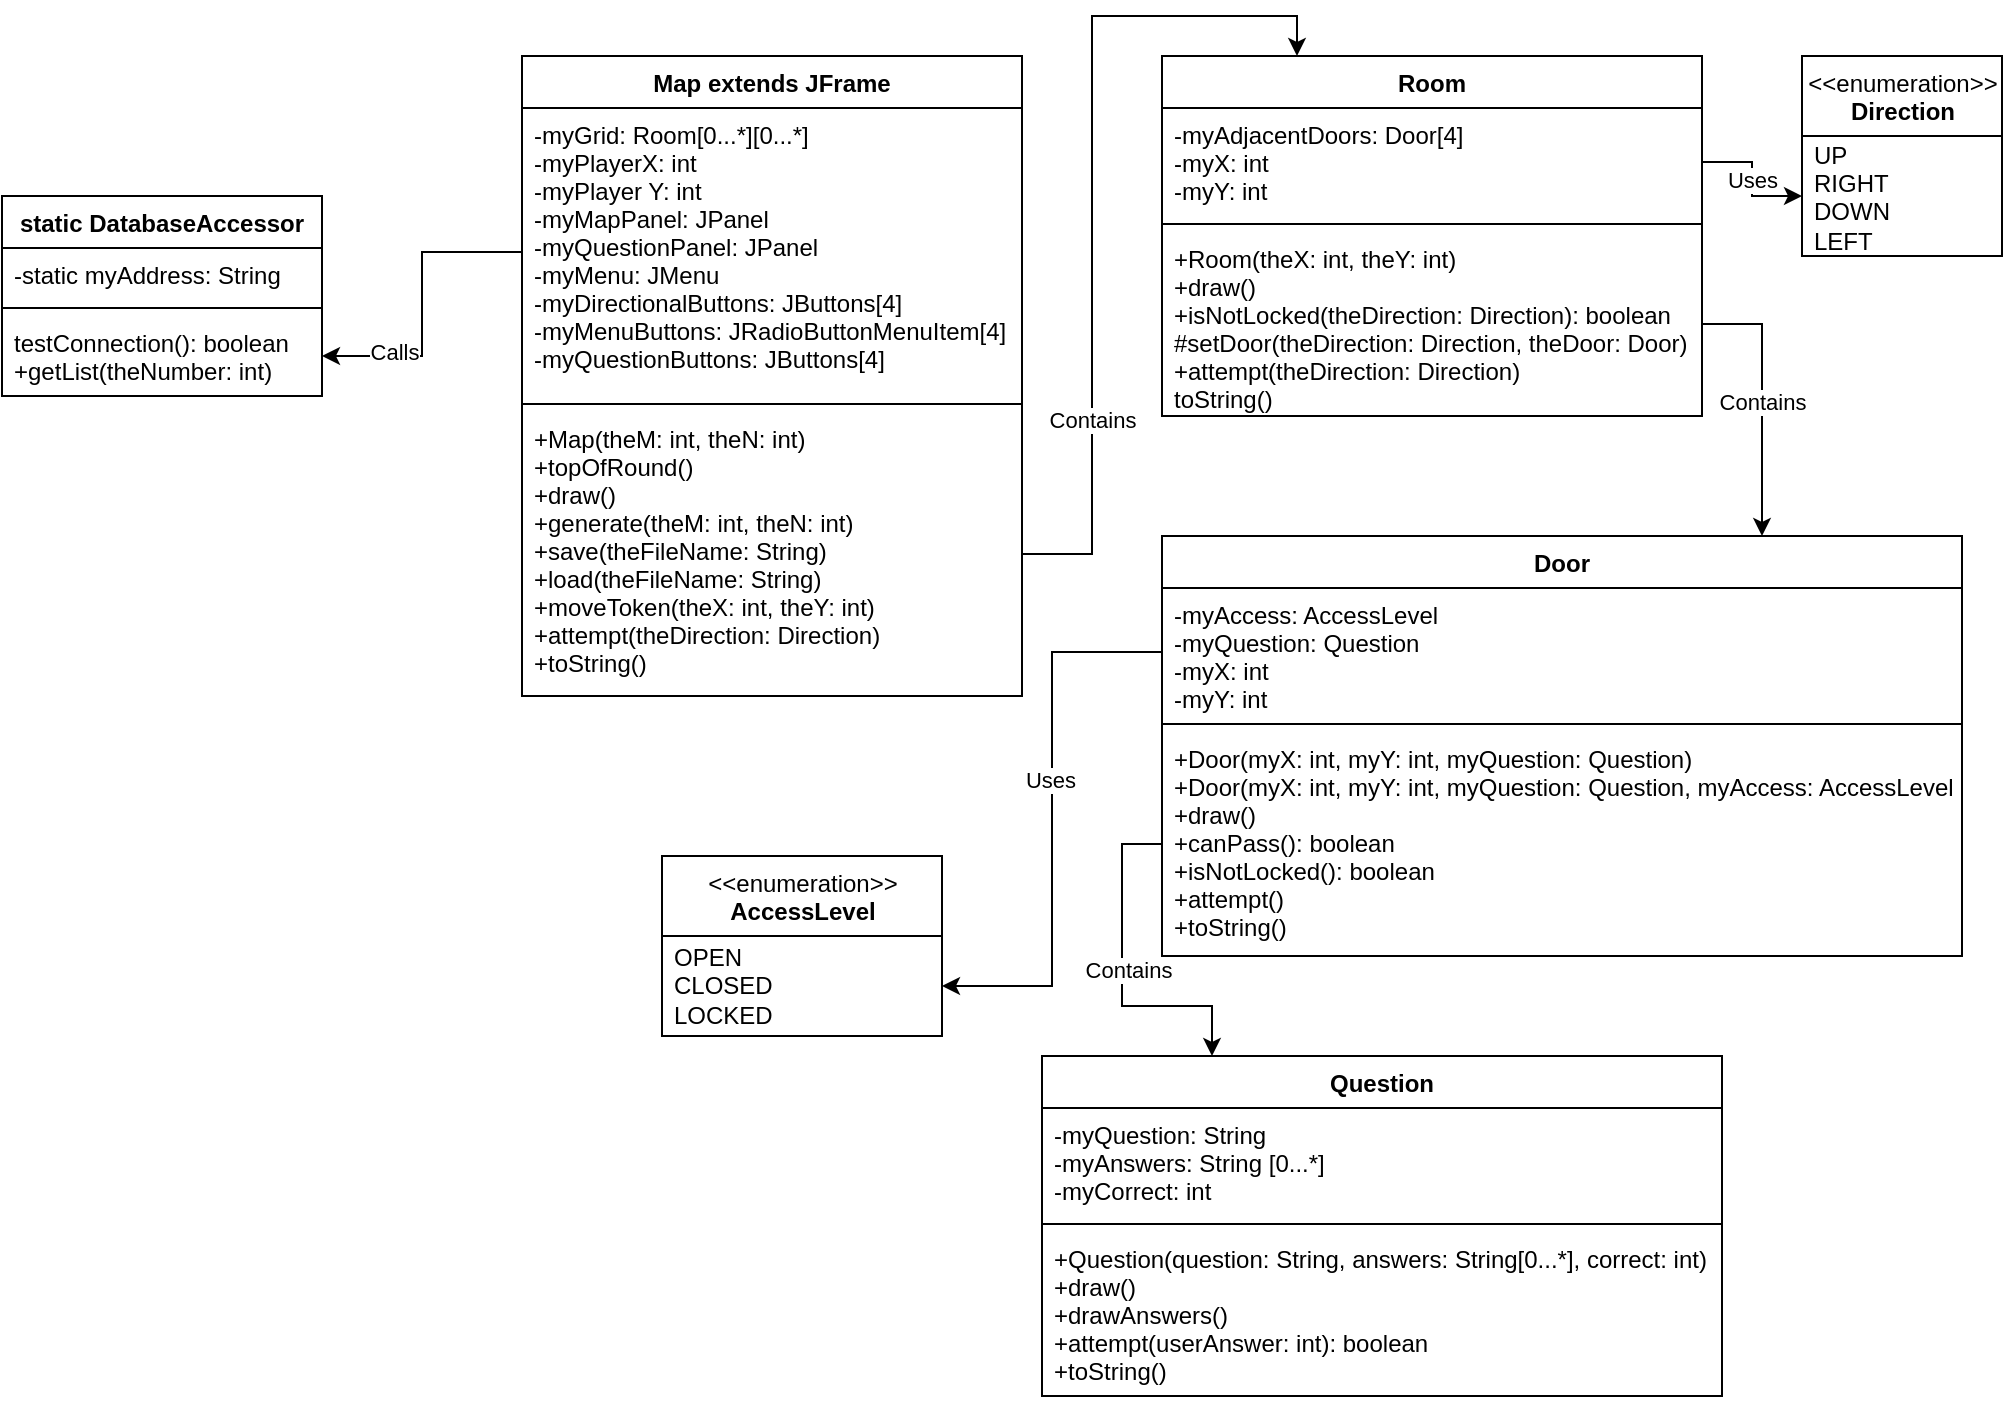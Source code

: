 <mxfile version="13.10.1" type="github" pages="2">
  <diagram id="XyyNMdZnDAp5m6hMYraF" name="Map">
    <mxGraphModel dx="1888" dy="617" grid="1" gridSize="10" guides="1" tooltips="1" connect="1" arrows="1" fold="1" page="1" pageScale="1" pageWidth="850" pageHeight="1100" math="0" shadow="0">
      <root>
        <mxCell id="yQZkwA7UHE0xO4TTJq5N-0" />
        <mxCell id="yQZkwA7UHE0xO4TTJq5N-1" parent="yQZkwA7UHE0xO4TTJq5N-0" />
        <mxCell id="dADPFJAoyI-Bh-tjwwym-1" value="Map extends JFrame" style="swimlane;fontStyle=1;align=center;verticalAlign=top;childLayout=stackLayout;horizontal=1;startSize=26;horizontalStack=0;resizeParent=1;resizeParentMax=0;resizeLast=0;collapsible=1;marginBottom=0;" vertex="1" parent="yQZkwA7UHE0xO4TTJq5N-1">
          <mxGeometry y="40" width="250" height="320" as="geometry" />
        </mxCell>
        <mxCell id="dADPFJAoyI-Bh-tjwwym-2" value="-myGrid: Room[0...*][0...*]&#xa;-myPlayerX: int&#xa;-myPlayer Y: int&#xa;-myMapPanel: JPanel&#xa;-myQuestionPanel: JPanel&#xa;-myMenu: JMenu&#xa;-myDirectionalButtons: JButtons[4]&#xa;-myMenuButtons: JRadioButtonMenuItem[4]&#xa;-myQuestionButtons: JButtons[4]" style="text;strokeColor=none;fillColor=none;align=left;verticalAlign=top;spacingLeft=4;spacingRight=4;overflow=hidden;rotatable=0;points=[[0,0.5],[1,0.5]];portConstraint=eastwest;" vertex="1" parent="dADPFJAoyI-Bh-tjwwym-1">
          <mxGeometry y="26" width="250" height="144" as="geometry" />
        </mxCell>
        <mxCell id="dADPFJAoyI-Bh-tjwwym-3" value="" style="line;strokeWidth=1;fillColor=none;align=left;verticalAlign=middle;spacingTop=-1;spacingLeft=3;spacingRight=3;rotatable=0;labelPosition=right;points=[];portConstraint=eastwest;" vertex="1" parent="dADPFJAoyI-Bh-tjwwym-1">
          <mxGeometry y="170" width="250" height="8" as="geometry" />
        </mxCell>
        <mxCell id="dADPFJAoyI-Bh-tjwwym-4" value="+Map(theM: int, theN: int)&#xa;+topOfRound()&#xa;+draw()&#xa;+generate(theM: int, theN: int)&#xa;+save(theFileName: String)&#xa;+load(theFileName: String)&#xa;+moveToken(theX: int, theY: int)&#xa;+attempt(theDirection: Direction)&#xa;+toString()" style="text;strokeColor=none;fillColor=none;align=left;verticalAlign=top;spacingLeft=4;spacingRight=4;overflow=hidden;rotatable=0;points=[[0,0.5],[1,0.5]];portConstraint=eastwest;" vertex="1" parent="dADPFJAoyI-Bh-tjwwym-1">
          <mxGeometry y="178" width="250" height="142" as="geometry" />
        </mxCell>
        <mxCell id="dADPFJAoyI-Bh-tjwwym-5" value="Room" style="swimlane;fontStyle=1;align=center;verticalAlign=top;childLayout=stackLayout;horizontal=1;startSize=26;horizontalStack=0;resizeParent=1;resizeParentMax=0;resizeLast=0;collapsible=1;marginBottom=0;" vertex="1" parent="yQZkwA7UHE0xO4TTJq5N-1">
          <mxGeometry x="320" y="40" width="270" height="180" as="geometry" />
        </mxCell>
        <mxCell id="dADPFJAoyI-Bh-tjwwym-6" value="-myAdjacentDoors: Door[4]&#xa;-myX: int&#xa;-myY: int" style="text;strokeColor=none;fillColor=none;align=left;verticalAlign=top;spacingLeft=4;spacingRight=4;overflow=hidden;rotatable=0;points=[[0,0.5],[1,0.5]];portConstraint=eastwest;" vertex="1" parent="dADPFJAoyI-Bh-tjwwym-5">
          <mxGeometry y="26" width="270" height="54" as="geometry" />
        </mxCell>
        <mxCell id="dADPFJAoyI-Bh-tjwwym-7" value="" style="line;strokeWidth=1;fillColor=none;align=left;verticalAlign=middle;spacingTop=-1;spacingLeft=3;spacingRight=3;rotatable=0;labelPosition=right;points=[];portConstraint=eastwest;" vertex="1" parent="dADPFJAoyI-Bh-tjwwym-5">
          <mxGeometry y="80" width="270" height="8" as="geometry" />
        </mxCell>
        <mxCell id="dADPFJAoyI-Bh-tjwwym-8" value="+Room(theX: int, theY: int)&#xa;+draw()&#xa;+isNotLocked(theDirection: Direction): boolean&#xa;#setDoor(theDirection: Direction, theDoor: Door)&#xa;+attempt(theDirection: Direction)&#xa;toString()" style="text;strokeColor=none;fillColor=none;align=left;verticalAlign=top;spacingLeft=4;spacingRight=4;overflow=hidden;rotatable=0;points=[[0,0.5],[1,0.5]];portConstraint=eastwest;" vertex="1" parent="dADPFJAoyI-Bh-tjwwym-5">
          <mxGeometry y="88" width="270" height="92" as="geometry" />
        </mxCell>
        <mxCell id="dADPFJAoyI-Bh-tjwwym-9" value="&amp;lt;&amp;lt;enumeration&amp;gt;&amp;gt;&lt;br&gt;&lt;b&gt;Direction&lt;/b&gt;" style="swimlane;fontStyle=0;align=center;verticalAlign=top;childLayout=stackLayout;horizontal=1;startSize=40;horizontalStack=0;resizeParent=1;resizeParentMax=0;resizeLast=0;collapsible=0;marginBottom=0;html=1;" vertex="1" parent="yQZkwA7UHE0xO4TTJq5N-1">
          <mxGeometry x="640" y="40" width="100" height="100" as="geometry" />
        </mxCell>
        <mxCell id="dADPFJAoyI-Bh-tjwwym-10" value="UP&lt;br&gt;RIGHT&lt;br&gt;DOWN&lt;br&gt;LEFT" style="text;html=1;strokeColor=none;fillColor=none;align=left;verticalAlign=middle;spacingLeft=4;spacingRight=4;overflow=hidden;rotatable=0;points=[[0,0.5],[1,0.5]];portConstraint=eastwest;" vertex="1" parent="dADPFJAoyI-Bh-tjwwym-9">
          <mxGeometry y="40" width="100" height="60" as="geometry" />
        </mxCell>
        <mxCell id="dADPFJAoyI-Bh-tjwwym-11" value="Door" style="swimlane;fontStyle=1;align=center;verticalAlign=top;childLayout=stackLayout;horizontal=1;startSize=26;horizontalStack=0;resizeParent=1;resizeParentMax=0;resizeLast=0;collapsible=1;marginBottom=0;" vertex="1" parent="yQZkwA7UHE0xO4TTJq5N-1">
          <mxGeometry x="320" y="280" width="400" height="210" as="geometry">
            <mxRectangle x="320" y="280" width="60" height="26" as="alternateBounds" />
          </mxGeometry>
        </mxCell>
        <mxCell id="dADPFJAoyI-Bh-tjwwym-12" value="-myAccess: AccessLevel&#xa;-myQuestion: Question&#xa;-myX: int&#xa;-myY: int" style="text;strokeColor=none;fillColor=none;align=left;verticalAlign=top;spacingLeft=4;spacingRight=4;overflow=hidden;rotatable=0;points=[[0,0.5],[1,0.5]];portConstraint=eastwest;" vertex="1" parent="dADPFJAoyI-Bh-tjwwym-11">
          <mxGeometry y="26" width="400" height="64" as="geometry" />
        </mxCell>
        <mxCell id="dADPFJAoyI-Bh-tjwwym-13" value="" style="line;strokeWidth=1;fillColor=none;align=left;verticalAlign=middle;spacingTop=-1;spacingLeft=3;spacingRight=3;rotatable=0;labelPosition=right;points=[];portConstraint=eastwest;" vertex="1" parent="dADPFJAoyI-Bh-tjwwym-11">
          <mxGeometry y="90" width="400" height="8" as="geometry" />
        </mxCell>
        <mxCell id="dADPFJAoyI-Bh-tjwwym-14" value="+Door(myX: int, myY: int, myQuestion: Question)&#xa;+Door(myX: int, myY: int, myQuestion: Question, myAccess: AccessLevel)&#xa;+draw()&#xa;+canPass(): boolean&#xa;+isNotLocked(): boolean&#xa;+attempt()&#xa;+toString()" style="text;strokeColor=none;fillColor=none;align=left;verticalAlign=top;spacingLeft=4;spacingRight=4;overflow=hidden;rotatable=0;points=[[0,0.5],[1,0.5]];portConstraint=eastwest;" vertex="1" parent="dADPFJAoyI-Bh-tjwwym-11">
          <mxGeometry y="98" width="400" height="112" as="geometry" />
        </mxCell>
        <mxCell id="dADPFJAoyI-Bh-tjwwym-15" value="&amp;lt;&amp;lt;enumeration&amp;gt;&amp;gt;&lt;br&gt;&lt;b&gt;AccessLevel&lt;/b&gt;" style="swimlane;fontStyle=0;align=center;verticalAlign=top;childLayout=stackLayout;horizontal=1;startSize=40;horizontalStack=0;resizeParent=1;resizeParentMax=0;resizeLast=0;collapsible=0;marginBottom=0;html=1;" vertex="1" parent="yQZkwA7UHE0xO4TTJq5N-1">
          <mxGeometry x="70" y="440" width="140" height="90" as="geometry" />
        </mxCell>
        <mxCell id="dADPFJAoyI-Bh-tjwwym-16" value="OPEN&lt;br&gt;CLOSED&lt;br&gt;LOCKED" style="text;html=1;strokeColor=none;fillColor=none;align=left;verticalAlign=middle;spacingLeft=4;spacingRight=4;overflow=hidden;rotatable=0;points=[[0,0.5],[1,0.5]];portConstraint=eastwest;" vertex="1" parent="dADPFJAoyI-Bh-tjwwym-15">
          <mxGeometry y="40" width="140" height="50" as="geometry" />
        </mxCell>
        <mxCell id="dADPFJAoyI-Bh-tjwwym-17" style="edgeStyle=orthogonalEdgeStyle;rounded=0;orthogonalLoop=1;jettySize=auto;html=1;exitX=1;exitY=0.5;exitDx=0;exitDy=0;entryX=0.25;entryY=0;entryDx=0;entryDy=0;" edge="1" parent="yQZkwA7UHE0xO4TTJq5N-1" source="dADPFJAoyI-Bh-tjwwym-4" target="dADPFJAoyI-Bh-tjwwym-5">
          <mxGeometry relative="1" as="geometry" />
        </mxCell>
        <mxCell id="ifCTj7DO-38-Y40L3jCT-6" value="Contains" style="edgeLabel;html=1;align=center;verticalAlign=middle;resizable=0;points=[];" vertex="1" connectable="0" parent="dADPFJAoyI-Bh-tjwwym-17">
          <mxGeometry x="-0.519" relative="1" as="geometry">
            <mxPoint as="offset" />
          </mxGeometry>
        </mxCell>
        <mxCell id="dADPFJAoyI-Bh-tjwwym-18" value="Uses" style="edgeStyle=orthogonalEdgeStyle;rounded=0;orthogonalLoop=1;jettySize=auto;html=1;exitX=1;exitY=0.5;exitDx=0;exitDy=0;" edge="1" parent="yQZkwA7UHE0xO4TTJq5N-1" source="dADPFJAoyI-Bh-tjwwym-6" target="dADPFJAoyI-Bh-tjwwym-10">
          <mxGeometry relative="1" as="geometry" />
        </mxCell>
        <mxCell id="dADPFJAoyI-Bh-tjwwym-19" style="edgeStyle=orthogonalEdgeStyle;rounded=0;orthogonalLoop=1;jettySize=auto;html=1;exitX=1;exitY=0.5;exitDx=0;exitDy=0;entryX=0.75;entryY=0;entryDx=0;entryDy=0;" edge="1" parent="yQZkwA7UHE0xO4TTJq5N-1" source="dADPFJAoyI-Bh-tjwwym-8" target="dADPFJAoyI-Bh-tjwwym-11">
          <mxGeometry relative="1" as="geometry" />
        </mxCell>
        <mxCell id="ifCTj7DO-38-Y40L3jCT-7" value="Contains" style="edgeLabel;html=1;align=center;verticalAlign=middle;resizable=0;points=[];" vertex="1" connectable="0" parent="dADPFJAoyI-Bh-tjwwym-19">
          <mxGeometry x="0.006" relative="1" as="geometry">
            <mxPoint as="offset" />
          </mxGeometry>
        </mxCell>
        <mxCell id="dADPFJAoyI-Bh-tjwwym-20" style="edgeStyle=orthogonalEdgeStyle;rounded=0;orthogonalLoop=1;jettySize=auto;html=1;exitX=0;exitY=0.5;exitDx=0;exitDy=0;entryX=1;entryY=0.5;entryDx=0;entryDy=0;" edge="1" parent="yQZkwA7UHE0xO4TTJq5N-1" source="dADPFJAoyI-Bh-tjwwym-12" target="dADPFJAoyI-Bh-tjwwym-16">
          <mxGeometry relative="1" as="geometry" />
        </mxCell>
        <mxCell id="ifCTj7DO-38-Y40L3jCT-9" value="Uses" style="edgeLabel;html=1;align=center;verticalAlign=middle;resizable=0;points=[];" vertex="1" connectable="0" parent="dADPFJAoyI-Bh-tjwwym-20">
          <mxGeometry x="-0.145" y="-1" relative="1" as="geometry">
            <mxPoint as="offset" />
          </mxGeometry>
        </mxCell>
        <mxCell id="dADPFJAoyI-Bh-tjwwym-21" value="Question" style="swimlane;fontStyle=1;align=center;verticalAlign=top;childLayout=stackLayout;horizontal=1;startSize=26;horizontalStack=0;resizeParent=1;resizeParentMax=0;resizeLast=0;collapsible=1;marginBottom=0;" vertex="1" parent="yQZkwA7UHE0xO4TTJq5N-1">
          <mxGeometry x="260" y="540" width="340" height="170" as="geometry" />
        </mxCell>
        <mxCell id="dADPFJAoyI-Bh-tjwwym-22" value="-myQuestion: String&#xa;-myAnswers: String [0...*]&#xa;-myCorrect: int" style="text;strokeColor=none;fillColor=none;align=left;verticalAlign=top;spacingLeft=4;spacingRight=4;overflow=hidden;rotatable=0;points=[[0,0.5],[1,0.5]];portConstraint=eastwest;" vertex="1" parent="dADPFJAoyI-Bh-tjwwym-21">
          <mxGeometry y="26" width="340" height="54" as="geometry" />
        </mxCell>
        <mxCell id="dADPFJAoyI-Bh-tjwwym-23" value="" style="line;strokeWidth=1;fillColor=none;align=left;verticalAlign=middle;spacingTop=-1;spacingLeft=3;spacingRight=3;rotatable=0;labelPosition=right;points=[];portConstraint=eastwest;" vertex="1" parent="dADPFJAoyI-Bh-tjwwym-21">
          <mxGeometry y="80" width="340" height="8" as="geometry" />
        </mxCell>
        <mxCell id="dADPFJAoyI-Bh-tjwwym-24" value="+Question(question: String, answers: String[0...*], correct: int)&#xa;+draw()&#xa;+drawAnswers()&#xa;+attempt(userAnswer: int): boolean&#xa;+toString()" style="text;strokeColor=none;fillColor=none;align=left;verticalAlign=top;spacingLeft=4;spacingRight=4;overflow=hidden;rotatable=0;points=[[0,0.5],[1,0.5]];portConstraint=eastwest;" vertex="1" parent="dADPFJAoyI-Bh-tjwwym-21">
          <mxGeometry y="88" width="340" height="82" as="geometry" />
        </mxCell>
        <mxCell id="dADPFJAoyI-Bh-tjwwym-25" style="edgeStyle=orthogonalEdgeStyle;rounded=0;orthogonalLoop=1;jettySize=auto;html=1;exitX=0;exitY=0.5;exitDx=0;exitDy=0;entryX=0.25;entryY=0;entryDx=0;entryDy=0;" edge="1" parent="yQZkwA7UHE0xO4TTJq5N-1" source="dADPFJAoyI-Bh-tjwwym-14" target="dADPFJAoyI-Bh-tjwwym-21">
          <mxGeometry relative="1" as="geometry" />
        </mxCell>
        <mxCell id="ifCTj7DO-38-Y40L3jCT-8" value="Contains" style="edgeLabel;html=1;align=center;verticalAlign=middle;resizable=0;points=[];" vertex="1" connectable="0" parent="dADPFJAoyI-Bh-tjwwym-25">
          <mxGeometry x="-0.036" y="3" relative="1" as="geometry">
            <mxPoint as="offset" />
          </mxGeometry>
        </mxCell>
        <mxCell id="ifCTj7DO-38-Y40L3jCT-0" value="static DatabaseAccessor" style="swimlane;fontStyle=1;align=center;verticalAlign=top;childLayout=stackLayout;horizontal=1;startSize=26;horizontalStack=0;resizeParent=1;resizeParentMax=0;resizeLast=0;collapsible=1;marginBottom=0;" vertex="1" parent="yQZkwA7UHE0xO4TTJq5N-1">
          <mxGeometry x="-260" y="110" width="160" height="100" as="geometry" />
        </mxCell>
        <mxCell id="ifCTj7DO-38-Y40L3jCT-1" value="-static myAddress: String" style="text;strokeColor=none;fillColor=none;align=left;verticalAlign=top;spacingLeft=4;spacingRight=4;overflow=hidden;rotatable=0;points=[[0,0.5],[1,0.5]];portConstraint=eastwest;" vertex="1" parent="ifCTj7DO-38-Y40L3jCT-0">
          <mxGeometry y="26" width="160" height="26" as="geometry" />
        </mxCell>
        <mxCell id="ifCTj7DO-38-Y40L3jCT-2" value="" style="line;strokeWidth=1;fillColor=none;align=left;verticalAlign=middle;spacingTop=-1;spacingLeft=3;spacingRight=3;rotatable=0;labelPosition=right;points=[];portConstraint=eastwest;" vertex="1" parent="ifCTj7DO-38-Y40L3jCT-0">
          <mxGeometry y="52" width="160" height="8" as="geometry" />
        </mxCell>
        <mxCell id="ifCTj7DO-38-Y40L3jCT-3" value="testConnection(): boolean&#xa;+getList(theNumber: int)&#xa;" style="text;strokeColor=none;fillColor=none;align=left;verticalAlign=top;spacingLeft=4;spacingRight=4;overflow=hidden;rotatable=0;points=[[0,0.5],[1,0.5]];portConstraint=eastwest;" vertex="1" parent="ifCTj7DO-38-Y40L3jCT-0">
          <mxGeometry y="60" width="160" height="40" as="geometry" />
        </mxCell>
        <mxCell id="ifCTj7DO-38-Y40L3jCT-4" style="edgeStyle=orthogonalEdgeStyle;rounded=0;orthogonalLoop=1;jettySize=auto;html=1;exitX=0;exitY=0.5;exitDx=0;exitDy=0;entryX=1;entryY=0.5;entryDx=0;entryDy=0;" edge="1" parent="yQZkwA7UHE0xO4TTJq5N-1" source="dADPFJAoyI-Bh-tjwwym-2" target="ifCTj7DO-38-Y40L3jCT-3">
          <mxGeometry relative="1" as="geometry" />
        </mxCell>
        <mxCell id="ifCTj7DO-38-Y40L3jCT-5" value="Calls" style="edgeLabel;html=1;align=center;verticalAlign=middle;resizable=0;points=[];" vertex="1" connectable="0" parent="ifCTj7DO-38-Y40L3jCT-4">
          <mxGeometry x="0.532" y="-2" relative="1" as="geometry">
            <mxPoint as="offset" />
          </mxGeometry>
        </mxCell>
      </root>
    </mxGraphModel>
  </diagram>
  <diagram name="Map Alternate" id="OqVr6r8BjY_I1m1uOYei">
    <mxGraphModel dx="1888" dy="1717" grid="1" gridSize="10" guides="1" tooltips="1" connect="1" arrows="1" fold="1" page="1" pageScale="1" pageWidth="850" pageHeight="1100" math="0" shadow="0">
      <root>
        <mxCell id="nilwV3S37kPE2PX3a-2A-0" />
        <mxCell id="nilwV3S37kPE2PX3a-2A-1" parent="nilwV3S37kPE2PX3a-2A-0" />
        <mxCell id="nilwV3S37kPE2PX3a-2A-2" value="Map" style="swimlane;fontStyle=1;align=center;verticalAlign=top;childLayout=stackLayout;horizontal=1;startSize=26;horizontalStack=0;resizeParent=1;resizeParentMax=0;resizeLast=0;collapsible=1;marginBottom=0;" vertex="1" parent="nilwV3S37kPE2PX3a-2A-1">
          <mxGeometry y="40" width="190" height="230" as="geometry" />
        </mxCell>
        <mxCell id="nilwV3S37kPE2PX3a-2A-3" value="-myGrid: Room[0...*][0...*]&#xa;-myPlayerX: int&#xa;-myPlayer Y: int" style="text;strokeColor=none;fillColor=none;align=left;verticalAlign=top;spacingLeft=4;spacingRight=4;overflow=hidden;rotatable=0;points=[[0,0.5],[1,0.5]];portConstraint=eastwest;" vertex="1" parent="nilwV3S37kPE2PX3a-2A-2">
          <mxGeometry y="26" width="190" height="54" as="geometry" />
        </mxCell>
        <mxCell id="nilwV3S37kPE2PX3a-2A-4" value="" style="line;strokeWidth=1;fillColor=none;align=left;verticalAlign=middle;spacingTop=-1;spacingLeft=3;spacingRight=3;rotatable=0;labelPosition=right;points=[];portConstraint=eastwest;" vertex="1" parent="nilwV3S37kPE2PX3a-2A-2">
          <mxGeometry y="80" width="190" height="8" as="geometry" />
        </mxCell>
        <mxCell id="nilwV3S37kPE2PX3a-2A-5" value="+Map(theM: int, theN: int)&#xa;+topOfRound()&#xa;+draw()&#xa;+generate(theM: int, theN: int)&#xa;+save()&#xa;+load()&#xa;+moveToken(theX: int, theY: int)&#xa;+attempt(theDirection: Direction)&#xa;+toString()" style="text;strokeColor=none;fillColor=none;align=left;verticalAlign=top;spacingLeft=4;spacingRight=4;overflow=hidden;rotatable=0;points=[[0,0.5],[1,0.5]];portConstraint=eastwest;" vertex="1" parent="nilwV3S37kPE2PX3a-2A-2">
          <mxGeometry y="88" width="190" height="142" as="geometry" />
        </mxCell>
        <mxCell id="nilwV3S37kPE2PX3a-2A-6" value="Room" style="swimlane;fontStyle=1;align=center;verticalAlign=top;childLayout=stackLayout;horizontal=1;startSize=26;horizontalStack=0;resizeParent=1;resizeParentMax=0;resizeLast=0;collapsible=1;marginBottom=0;" vertex="1" parent="nilwV3S37kPE2PX3a-2A-1">
          <mxGeometry x="320" y="40" width="270" height="180" as="geometry" />
        </mxCell>
        <mxCell id="nilwV3S37kPE2PX3a-2A-7" value="-myAdjacentDoors: Door[4]&#xa;-myX: int&#xa;-myY: int" style="text;strokeColor=none;fillColor=none;align=left;verticalAlign=top;spacingLeft=4;spacingRight=4;overflow=hidden;rotatable=0;points=[[0,0.5],[1,0.5]];portConstraint=eastwest;" vertex="1" parent="nilwV3S37kPE2PX3a-2A-6">
          <mxGeometry y="26" width="270" height="54" as="geometry" />
        </mxCell>
        <mxCell id="nilwV3S37kPE2PX3a-2A-8" value="" style="line;strokeWidth=1;fillColor=none;align=left;verticalAlign=middle;spacingTop=-1;spacingLeft=3;spacingRight=3;rotatable=0;labelPosition=right;points=[];portConstraint=eastwest;" vertex="1" parent="nilwV3S37kPE2PX3a-2A-6">
          <mxGeometry y="80" width="270" height="8" as="geometry" />
        </mxCell>
        <mxCell id="nilwV3S37kPE2PX3a-2A-9" value="+Room(theX: int, theY: int)&#xa;+draw()&#xa;+isNotLocked(theDirection: Direction): boolean&#xa;#setDoor(theDirection: Direction, theDoor: Door)&#xa;+attempt(theDirection: Direction)&#xa;toString()" style="text;strokeColor=none;fillColor=none;align=left;verticalAlign=top;spacingLeft=4;spacingRight=4;overflow=hidden;rotatable=0;points=[[0,0.5],[1,0.5]];portConstraint=eastwest;" vertex="1" parent="nilwV3S37kPE2PX3a-2A-6">
          <mxGeometry y="88" width="270" height="92" as="geometry" />
        </mxCell>
        <mxCell id="nilwV3S37kPE2PX3a-2A-10" value="&amp;lt;&amp;lt;enumeration&amp;gt;&amp;gt;&lt;br&gt;&lt;b&gt;Direction&lt;/b&gt;" style="swimlane;fontStyle=0;align=center;verticalAlign=top;childLayout=stackLayout;horizontal=1;startSize=40;horizontalStack=0;resizeParent=1;resizeParentMax=0;resizeLast=0;collapsible=0;marginBottom=0;html=1;" vertex="1" parent="nilwV3S37kPE2PX3a-2A-1">
          <mxGeometry x="640" y="40" width="100" height="100" as="geometry" />
        </mxCell>
        <mxCell id="nilwV3S37kPE2PX3a-2A-11" value="UP&lt;br&gt;RIGHT&lt;br&gt;DOWN&lt;br&gt;LEFT" style="text;html=1;strokeColor=none;fillColor=none;align=left;verticalAlign=middle;spacingLeft=4;spacingRight=4;overflow=hidden;rotatable=0;points=[[0,0.5],[1,0.5]];portConstraint=eastwest;" vertex="1" parent="nilwV3S37kPE2PX3a-2A-10">
          <mxGeometry y="40" width="100" height="60" as="geometry" />
        </mxCell>
        <mxCell id="nilwV3S37kPE2PX3a-2A-12" value="Door" style="swimlane;fontStyle=1;align=center;verticalAlign=top;childLayout=stackLayout;horizontal=1;startSize=26;horizontalStack=0;resizeParent=1;resizeParentMax=0;resizeLast=0;collapsible=1;marginBottom=0;" vertex="1" parent="nilwV3S37kPE2PX3a-2A-1">
          <mxGeometry x="320" y="280" width="400" height="210" as="geometry">
            <mxRectangle x="320" y="280" width="60" height="26" as="alternateBounds" />
          </mxGeometry>
        </mxCell>
        <mxCell id="nilwV3S37kPE2PX3a-2A-13" value="-myAccess: AccessLevel&#xa;-myQuestion: Question&#xa;-myX: int&#xa;-myY: int" style="text;strokeColor=none;fillColor=none;align=left;verticalAlign=top;spacingLeft=4;spacingRight=4;overflow=hidden;rotatable=0;points=[[0,0.5],[1,0.5]];portConstraint=eastwest;" vertex="1" parent="nilwV3S37kPE2PX3a-2A-12">
          <mxGeometry y="26" width="400" height="64" as="geometry" />
        </mxCell>
        <mxCell id="nilwV3S37kPE2PX3a-2A-14" value="" style="line;strokeWidth=1;fillColor=none;align=left;verticalAlign=middle;spacingTop=-1;spacingLeft=3;spacingRight=3;rotatable=0;labelPosition=right;points=[];portConstraint=eastwest;" vertex="1" parent="nilwV3S37kPE2PX3a-2A-12">
          <mxGeometry y="90" width="400" height="8" as="geometry" />
        </mxCell>
        <mxCell id="nilwV3S37kPE2PX3a-2A-15" value="+Door(myX: int, myY: int, myQuestion: Question)&#xa;+Door(myX: int, myY: int, myQuestion: Question, myAccess: AccessLevel)&#xa;+draw()&#xa;+canPass(): boolean&#xa;+isNotLocked(): boolean&#xa;+attempt()&#xa;+toString()" style="text;strokeColor=none;fillColor=none;align=left;verticalAlign=top;spacingLeft=4;spacingRight=4;overflow=hidden;rotatable=0;points=[[0,0.5],[1,0.5]];portConstraint=eastwest;" vertex="1" parent="nilwV3S37kPE2PX3a-2A-12">
          <mxGeometry y="98" width="400" height="112" as="geometry" />
        </mxCell>
        <mxCell id="nilwV3S37kPE2PX3a-2A-16" value="&amp;lt;&amp;lt;enumeration&amp;gt;&amp;gt;&lt;br&gt;&lt;b&gt;AccessLevel&lt;/b&gt;" style="swimlane;fontStyle=0;align=center;verticalAlign=top;childLayout=stackLayout;horizontal=1;startSize=40;horizontalStack=0;resizeParent=1;resizeParentMax=0;resizeLast=0;collapsible=0;marginBottom=0;html=1;" vertex="1" parent="nilwV3S37kPE2PX3a-2A-1">
          <mxGeometry x="780" y="300" width="140" height="90" as="geometry" />
        </mxCell>
        <mxCell id="nilwV3S37kPE2PX3a-2A-17" value="OPEN&lt;br&gt;CLOSED&lt;br&gt;LOCKED" style="text;html=1;strokeColor=none;fillColor=none;align=left;verticalAlign=middle;spacingLeft=4;spacingRight=4;overflow=hidden;rotatable=0;points=[[0,0.5],[1,0.5]];portConstraint=eastwest;" vertex="1" parent="nilwV3S37kPE2PX3a-2A-16">
          <mxGeometry y="40" width="140" height="50" as="geometry" />
        </mxCell>
        <mxCell id="nilwV3S37kPE2PX3a-2A-18" style="edgeStyle=orthogonalEdgeStyle;rounded=0;orthogonalLoop=1;jettySize=auto;html=1;exitX=1;exitY=0.5;exitDx=0;exitDy=0;entryX=0.25;entryY=0;entryDx=0;entryDy=0;" edge="1" parent="nilwV3S37kPE2PX3a-2A-1" source="nilwV3S37kPE2PX3a-2A-5" target="nilwV3S37kPE2PX3a-2A-6">
          <mxGeometry relative="1" as="geometry" />
        </mxCell>
        <mxCell id="nilwV3S37kPE2PX3a-2A-19" value="Contains" style="edgeLabel;html=1;align=center;verticalAlign=middle;resizable=0;points=[];" vertex="1" connectable="0" parent="nilwV3S37kPE2PX3a-2A-18">
          <mxGeometry x="-0.519" relative="1" as="geometry">
            <mxPoint as="offset" />
          </mxGeometry>
        </mxCell>
        <mxCell id="nilwV3S37kPE2PX3a-2A-20" value="Uses" style="edgeStyle=orthogonalEdgeStyle;rounded=0;orthogonalLoop=1;jettySize=auto;html=1;exitX=1;exitY=0.5;exitDx=0;exitDy=0;" edge="1" parent="nilwV3S37kPE2PX3a-2A-1" source="nilwV3S37kPE2PX3a-2A-7" target="nilwV3S37kPE2PX3a-2A-11">
          <mxGeometry relative="1" as="geometry" />
        </mxCell>
        <mxCell id="nilwV3S37kPE2PX3a-2A-21" style="edgeStyle=orthogonalEdgeStyle;rounded=0;orthogonalLoop=1;jettySize=auto;html=1;exitX=1;exitY=0.5;exitDx=0;exitDy=0;entryX=0.75;entryY=0;entryDx=0;entryDy=0;" edge="1" parent="nilwV3S37kPE2PX3a-2A-1" source="nilwV3S37kPE2PX3a-2A-9" target="nilwV3S37kPE2PX3a-2A-12">
          <mxGeometry relative="1" as="geometry" />
        </mxCell>
        <mxCell id="nilwV3S37kPE2PX3a-2A-22" value="Contains" style="edgeLabel;html=1;align=center;verticalAlign=middle;resizable=0;points=[];" vertex="1" connectable="0" parent="nilwV3S37kPE2PX3a-2A-21">
          <mxGeometry x="0.006" relative="1" as="geometry">
            <mxPoint as="offset" />
          </mxGeometry>
        </mxCell>
        <mxCell id="nilwV3S37kPE2PX3a-2A-25" value="Question" style="swimlane;fontStyle=1;align=center;verticalAlign=top;childLayout=stackLayout;horizontal=1;startSize=26;horizontalStack=0;resizeParent=1;resizeParentMax=0;resizeLast=0;collapsible=1;marginBottom=0;" vertex="1" parent="nilwV3S37kPE2PX3a-2A-1">
          <mxGeometry x="450" y="570" width="340" height="170" as="geometry" />
        </mxCell>
        <mxCell id="nilwV3S37kPE2PX3a-2A-26" value="-myQuestion: String&#xa;-myAnswers: String [0...*]&#xa;-myCorrect: int" style="text;strokeColor=none;fillColor=none;align=left;verticalAlign=top;spacingLeft=4;spacingRight=4;overflow=hidden;rotatable=0;points=[[0,0.5],[1,0.5]];portConstraint=eastwest;" vertex="1" parent="nilwV3S37kPE2PX3a-2A-25">
          <mxGeometry y="26" width="340" height="54" as="geometry" />
        </mxCell>
        <mxCell id="nilwV3S37kPE2PX3a-2A-27" value="" style="line;strokeWidth=1;fillColor=none;align=left;verticalAlign=middle;spacingTop=-1;spacingLeft=3;spacingRight=3;rotatable=0;labelPosition=right;points=[];portConstraint=eastwest;" vertex="1" parent="nilwV3S37kPE2PX3a-2A-25">
          <mxGeometry y="80" width="340" height="8" as="geometry" />
        </mxCell>
        <mxCell id="nilwV3S37kPE2PX3a-2A-28" value="+Question(question: String, answers: String[0...*], correct: int)&#xa;+draw()&#xa;+drawAnswers()&#xa;+attempt(userAnswer: int): boolean&#xa;+toString()" style="text;strokeColor=none;fillColor=none;align=left;verticalAlign=top;spacingLeft=4;spacingRight=4;overflow=hidden;rotatable=0;points=[[0,0.5],[1,0.5]];portConstraint=eastwest;" vertex="1" parent="nilwV3S37kPE2PX3a-2A-25">
          <mxGeometry y="88" width="340" height="82" as="geometry" />
        </mxCell>
        <mxCell id="nilwV3S37kPE2PX3a-2A-29" style="edgeStyle=orthogonalEdgeStyle;rounded=0;orthogonalLoop=1;jettySize=auto;html=1;entryX=0.25;entryY=0;entryDx=0;entryDy=0;exitX=1;exitY=0.5;exitDx=0;exitDy=0;" edge="1" parent="nilwV3S37kPE2PX3a-2A-1" source="nilwV3S37kPE2PX3a-2A-15" target="nilwV3S37kPE2PX3a-2A-25">
          <mxGeometry relative="1" as="geometry">
            <mxPoint x="715.2" y="515" as="sourcePoint" />
          </mxGeometry>
        </mxCell>
        <mxCell id="nilwV3S37kPE2PX3a-2A-30" value="Contains" style="edgeLabel;html=1;align=center;verticalAlign=middle;resizable=0;points=[];" vertex="1" connectable="0" parent="nilwV3S37kPE2PX3a-2A-29">
          <mxGeometry x="-0.036" y="3" relative="1" as="geometry">
            <mxPoint as="offset" />
          </mxGeometry>
        </mxCell>
        <mxCell id="nilwV3S37kPE2PX3a-2A-31" value="static DatabaseAccessor" style="swimlane;fontStyle=1;align=center;verticalAlign=top;childLayout=stackLayout;horizontal=1;startSize=26;horizontalStack=0;resizeParent=1;resizeParentMax=0;resizeLast=0;collapsible=1;marginBottom=0;" vertex="1" parent="nilwV3S37kPE2PX3a-2A-1">
          <mxGeometry x="-260" y="110" width="160" height="100" as="geometry" />
        </mxCell>
        <mxCell id="nilwV3S37kPE2PX3a-2A-32" value="-static myAddress: String" style="text;strokeColor=none;fillColor=none;align=left;verticalAlign=top;spacingLeft=4;spacingRight=4;overflow=hidden;rotatable=0;points=[[0,0.5],[1,0.5]];portConstraint=eastwest;" vertex="1" parent="nilwV3S37kPE2PX3a-2A-31">
          <mxGeometry y="26" width="160" height="26" as="geometry" />
        </mxCell>
        <mxCell id="nilwV3S37kPE2PX3a-2A-33" value="" style="line;strokeWidth=1;fillColor=none;align=left;verticalAlign=middle;spacingTop=-1;spacingLeft=3;spacingRight=3;rotatable=0;labelPosition=right;points=[];portConstraint=eastwest;" vertex="1" parent="nilwV3S37kPE2PX3a-2A-31">
          <mxGeometry y="52" width="160" height="8" as="geometry" />
        </mxCell>
        <mxCell id="nilwV3S37kPE2PX3a-2A-34" value="testConnection(): boolean&#xa;+getList(theNumber: int)&#xa;" style="text;strokeColor=none;fillColor=none;align=left;verticalAlign=top;spacingLeft=4;spacingRight=4;overflow=hidden;rotatable=0;points=[[0,0.5],[1,0.5]];portConstraint=eastwest;" vertex="1" parent="nilwV3S37kPE2PX3a-2A-31">
          <mxGeometry y="60" width="160" height="40" as="geometry" />
        </mxCell>
        <mxCell id="nilwV3S37kPE2PX3a-2A-35" style="edgeStyle=orthogonalEdgeStyle;rounded=0;orthogonalLoop=1;jettySize=auto;html=1;exitX=0;exitY=0.5;exitDx=0;exitDy=0;entryX=1;entryY=0.5;entryDx=0;entryDy=0;" edge="1" parent="nilwV3S37kPE2PX3a-2A-1" source="nilwV3S37kPE2PX3a-2A-3" target="nilwV3S37kPE2PX3a-2A-34">
          <mxGeometry relative="1" as="geometry">
            <Array as="points">
              <mxPoint x="-70" y="93" />
              <mxPoint x="-70" y="190" />
            </Array>
          </mxGeometry>
        </mxCell>
        <mxCell id="nilwV3S37kPE2PX3a-2A-36" value="Calls" style="edgeLabel;html=1;align=center;verticalAlign=middle;resizable=0;points=[];" vertex="1" connectable="0" parent="nilwV3S37kPE2PX3a-2A-35">
          <mxGeometry x="0.532" y="-2" relative="1" as="geometry">
            <mxPoint as="offset" />
          </mxGeometry>
        </mxCell>
        <mxCell id="2b3aq8e0NUyUuY2DJeND-0" value="static GUIHandler extends JFrame" style="swimlane;fontStyle=1;align=center;verticalAlign=top;childLayout=stackLayout;horizontal=1;startSize=26;horizontalStack=0;resizeParent=1;resizeParentMax=0;resizeLast=0;collapsible=1;marginBottom=0;" vertex="1" parent="nilwV3S37kPE2PX3a-2A-1">
          <mxGeometry x="-40" y="400" width="250" height="190" as="geometry" />
        </mxCell>
        <mxCell id="2b3aq8e0NUyUuY2DJeND-1" value="-myMapPanel: JPanel&#xa;-myQuestionPanel: JPanel&#xa;-myMenu: JMenu&#xa;-myDirectionalButtons: JButtons[4]&#xa;-myMenuButtons: JRadioButtonMenuItem[4]&#xa;-myQuestionButtons: JButtons[4]" style="text;strokeColor=none;fillColor=none;align=left;verticalAlign=top;spacingLeft=4;spacingRight=4;overflow=hidden;rotatable=0;points=[[0,0.5],[1,0.5]];portConstraint=eastwest;" vertex="1" parent="2b3aq8e0NUyUuY2DJeND-0">
          <mxGeometry y="26" width="250" height="104" as="geometry" />
        </mxCell>
        <mxCell id="2b3aq8e0NUyUuY2DJeND-2" value="" style="line;strokeWidth=1;fillColor=none;align=left;verticalAlign=middle;spacingTop=-1;spacingLeft=3;spacingRight=3;rotatable=0;labelPosition=right;points=[];portConstraint=eastwest;" vertex="1" parent="2b3aq8e0NUyUuY2DJeND-0">
          <mxGeometry y="130" width="250" height="8" as="geometry" />
        </mxCell>
        <mxCell id="2b3aq8e0NUyUuY2DJeND-3" value="+drawRoom(theRoom: Room)&#xa;+drawQuestion(theQuestion: Question)&#xa;+drawPlayerToken(theX: int, theY: int)" style="text;strokeColor=none;fillColor=none;align=left;verticalAlign=top;spacingLeft=4;spacingRight=4;overflow=hidden;rotatable=0;points=[[0,0.5],[1,0.5]];portConstraint=eastwest;" vertex="1" parent="2b3aq8e0NUyUuY2DJeND-0">
          <mxGeometry y="138" width="250" height="52" as="geometry" />
        </mxCell>
        <mxCell id="2b3aq8e0NUyUuY2DJeND-4" style="edgeStyle=orthogonalEdgeStyle;rounded=0;orthogonalLoop=1;jettySize=auto;html=1;exitX=0;exitY=0.5;exitDx=0;exitDy=0;entryX=1;entryY=0.5;entryDx=0;entryDy=0;" edge="1" parent="nilwV3S37kPE2PX3a-2A-1" source="nilwV3S37kPE2PX3a-2A-15" target="2b3aq8e0NUyUuY2DJeND-3">
          <mxGeometry relative="1" as="geometry">
            <Array as="points">
              <mxPoint x="270" y="434" />
              <mxPoint x="270" y="540" />
            </Array>
          </mxGeometry>
        </mxCell>
        <mxCell id="2b3aq8e0NUyUuY2DJeND-5" value="Calls" style="edgeLabel;html=1;align=center;verticalAlign=middle;resizable=0;points=[];" vertex="1" connectable="0" parent="2b3aq8e0NUyUuY2DJeND-4">
          <mxGeometry x="0.273" y="2" relative="1" as="geometry">
            <mxPoint x="-2.0" y="-42" as="offset" />
          </mxGeometry>
        </mxCell>
        <mxCell id="2b3aq8e0NUyUuY2DJeND-6" value="Uses" style="edgeStyle=orthogonalEdgeStyle;rounded=0;orthogonalLoop=1;jettySize=auto;html=1;exitX=1;exitY=0.5;exitDx=0;exitDy=0;entryX=0;entryY=0.5;entryDx=0;entryDy=0;" edge="1" parent="nilwV3S37kPE2PX3a-2A-1" source="nilwV3S37kPE2PX3a-2A-13" target="nilwV3S37kPE2PX3a-2A-17">
          <mxGeometry relative="1" as="geometry" />
        </mxCell>
        <mxCell id="2b3aq8e0NUyUuY2DJeND-7" style="edgeStyle=orthogonalEdgeStyle;rounded=0;orthogonalLoop=1;jettySize=auto;html=1;exitX=0;exitY=0.5;exitDx=0;exitDy=0;entryX=1;entryY=0.5;entryDx=0;entryDy=0;" edge="1" parent="nilwV3S37kPE2PX3a-2A-1" source="nilwV3S37kPE2PX3a-2A-9" target="2b3aq8e0NUyUuY2DJeND-1">
          <mxGeometry relative="1" as="geometry">
            <Array as="points">
              <mxPoint x="290" y="174" />
              <mxPoint x="290" y="370" />
              <mxPoint x="240" y="370" />
              <mxPoint x="240" y="458" />
              <mxPoint x="210" y="458" />
            </Array>
          </mxGeometry>
        </mxCell>
        <mxCell id="2b3aq8e0NUyUuY2DJeND-13" value="Calls" style="edgeLabel;html=1;align=center;verticalAlign=middle;resizable=0;points=[];" vertex="1" connectable="0" parent="2b3aq8e0NUyUuY2DJeND-7">
          <mxGeometry x="0.32" y="1" relative="1" as="geometry">
            <mxPoint as="offset" />
          </mxGeometry>
        </mxCell>
        <mxCell id="2b3aq8e0NUyUuY2DJeND-11" style="edgeStyle=orthogonalEdgeStyle;rounded=0;orthogonalLoop=1;jettySize=auto;html=1;exitX=0;exitY=0.5;exitDx=0;exitDy=0;entryX=0.25;entryY=0;entryDx=0;entryDy=0;" edge="1" parent="nilwV3S37kPE2PX3a-2A-1" source="nilwV3S37kPE2PX3a-2A-5" target="2b3aq8e0NUyUuY2DJeND-0">
          <mxGeometry relative="1" as="geometry" />
        </mxCell>
        <mxCell id="2b3aq8e0NUyUuY2DJeND-12" value="Calls" style="edgeLabel;html=1;align=center;verticalAlign=middle;resizable=0;points=[];" vertex="1" connectable="0" parent="2b3aq8e0NUyUuY2DJeND-11">
          <mxGeometry x="0.309" y="1" relative="1" as="geometry">
            <mxPoint as="offset" />
          </mxGeometry>
        </mxCell>
        <mxCell id="2b3aq8e0NUyUuY2DJeND-18" value="Main" style="swimlane;fontStyle=1;align=center;verticalAlign=top;childLayout=stackLayout;horizontal=1;startSize=26;horizontalStack=0;resizeParent=1;resizeParentMax=0;resizeLast=0;collapsible=1;marginBottom=0;" vertex="1" parent="nilwV3S37kPE2PX3a-2A-1">
          <mxGeometry x="-150" y="-60" width="160" height="60" as="geometry" />
        </mxCell>
        <mxCell id="2b3aq8e0NUyUuY2DJeND-20" value="" style="line;strokeWidth=1;fillColor=none;align=left;verticalAlign=middle;spacingTop=-1;spacingLeft=3;spacingRight=3;rotatable=0;labelPosition=right;points=[];portConstraint=eastwest;" vertex="1" parent="2b3aq8e0NUyUuY2DJeND-18">
          <mxGeometry y="26" width="160" height="8" as="geometry" />
        </mxCell>
        <mxCell id="2b3aq8e0NUyUuY2DJeND-21" value="+main()" style="text;strokeColor=none;fillColor=none;align=left;verticalAlign=top;spacingLeft=4;spacingRight=4;overflow=hidden;rotatable=0;points=[[0,0.5],[1,0.5]];portConstraint=eastwest;" vertex="1" parent="2b3aq8e0NUyUuY2DJeND-18">
          <mxGeometry y="34" width="160" height="26" as="geometry" />
        </mxCell>
        <mxCell id="2b3aq8e0NUyUuY2DJeND-22" value="Calls" style="edgeStyle=orthogonalEdgeStyle;rounded=0;orthogonalLoop=1;jettySize=auto;html=1;exitX=1;exitY=0.5;exitDx=0;exitDy=0;" edge="1" parent="nilwV3S37kPE2PX3a-2A-1" source="2b3aq8e0NUyUuY2DJeND-21" target="nilwV3S37kPE2PX3a-2A-2">
          <mxGeometry relative="1" as="geometry" />
        </mxCell>
      </root>
    </mxGraphModel>
  </diagram>
</mxfile>
